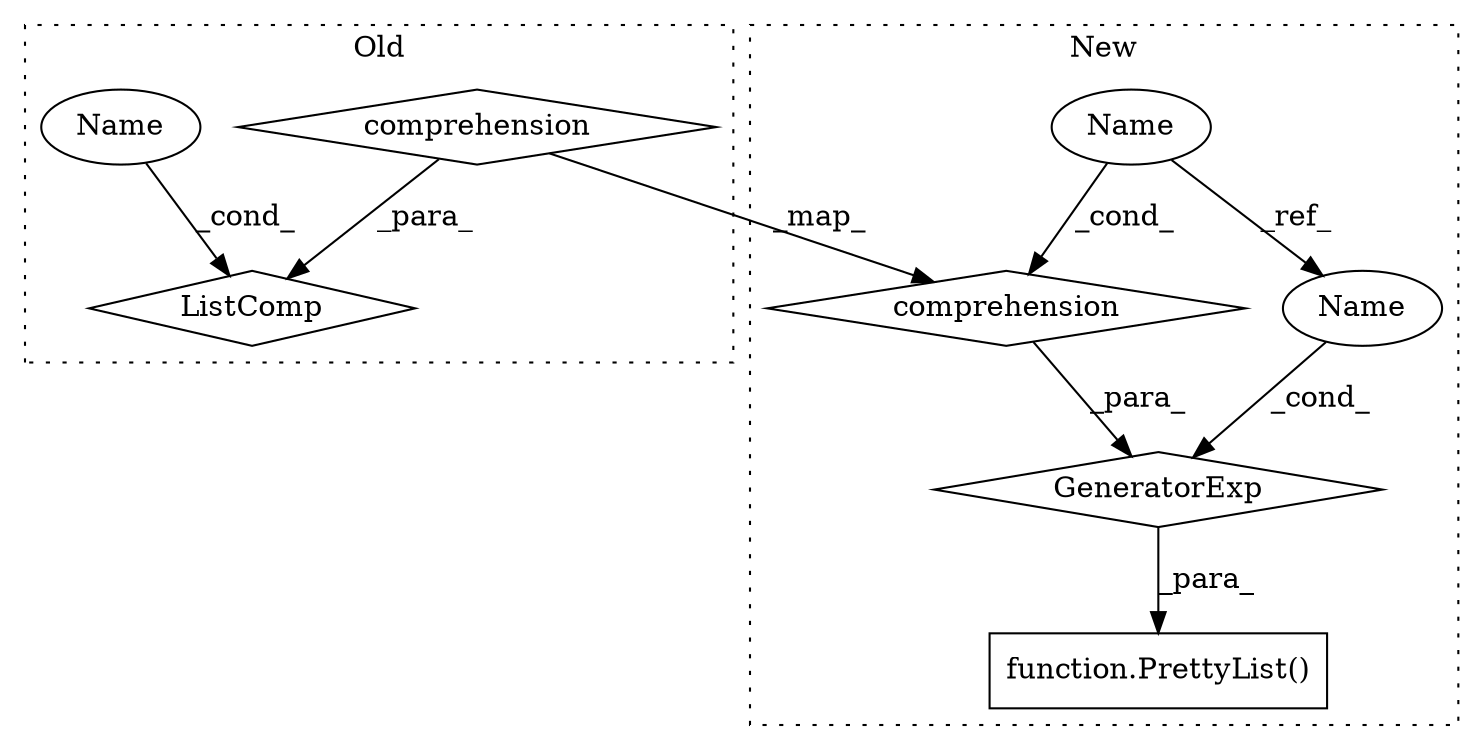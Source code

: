 digraph G {
subgraph cluster0 {
1 [label="ListComp" a="106" s="40299" l="208" shape="diamond"];
3 [label="comprehension" a="45" s="40302" l="3" shape="diamond"];
8 [label="Name" a="87" s="40300" l="1" shape="ellipse"];
label = "Old";
style="dotted";
}
subgraph cluster1 {
2 [label="GeneratorExp" a="55" s="40745" l="1" shape="diamond"];
4 [label="comprehension" a="45" s="40747" l="3" shape="diamond"];
5 [label="Name" a="87" s="40751" l="1" shape="ellipse"];
6 [label="function.PrettyList()" a="75" s="40734,40746" l="11,206" shape="box"];
7 [label="Name" a="87" s="40745" l="1" shape="ellipse"];
label = "New";
style="dotted";
}
2 -> 6 [label="_para_"];
3 -> 1 [label="_para_"];
3 -> 4 [label="_map_"];
4 -> 2 [label="_para_"];
5 -> 4 [label="_cond_"];
5 -> 7 [label="_ref_"];
7 -> 2 [label="_cond_"];
8 -> 1 [label="_cond_"];
}
